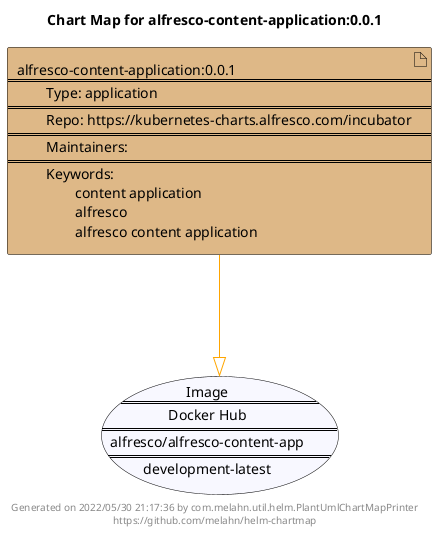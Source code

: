 @startuml
skinparam linetype ortho
skinparam backgroundColor white
skinparam usecaseBorderColor black
skinparam usecaseArrowColor LightSlateGray
skinparam artifactBorderColor black
skinparam artifactArrowColor LightSlateGray

title Chart Map for alfresco-content-application:0.0.1

'There is one referenced Helm Chart
artifact "alfresco-content-application:0.0.1\n====\n\tType: application\n====\n\tRepo: https://kubernetes-charts.alfresco.com/incubator\n====\n\tMaintainers: \n====\n\tKeywords: \n\t\tcontent application\n\t\talfresco\n\t\talfresco content application" as alfresco_content_application_0_0_1 #BurlyWood

'There is one referenced Docker Image
usecase "Image\n====\nDocker Hub\n====\nalfresco/alfresco-content-app\n====\ndevelopment-latest" as alfresco_alfresco_content_app_development_latest #GhostWhite

'Chart Dependencies
alfresco_content_application_0_0_1--[#orange]-|>alfresco_alfresco_content_app_development_latest

center footer Generated on 2022/05/30 21:17:36 by com.melahn.util.helm.PlantUmlChartMapPrinter\nhttps://github.com/melahn/helm-chartmap
@enduml
